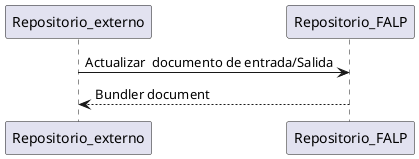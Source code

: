 @startuml


Repositorio_externo ->Repositorio_FALP : Actualizar  documento de entrada/Salida
Repositorio_externo <--Repositorio_FALP : Bundler document 


@enduml